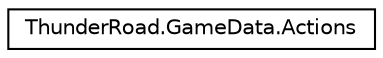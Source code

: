 digraph "Graphical Class Hierarchy"
{
 // LATEX_PDF_SIZE
  edge [fontname="Helvetica",fontsize="10",labelfontname="Helvetica",labelfontsize="10"];
  node [fontname="Helvetica",fontsize="10",shape=record];
  rankdir="LR";
  Node0 [label="ThunderRoad.GameData.Actions",height=0.2,width=0.4,color="black", fillcolor="white", style="filled",URL="$class_thunder_road_1_1_game_data_1_1_actions.html",tooltip="Class Actions."];
}
